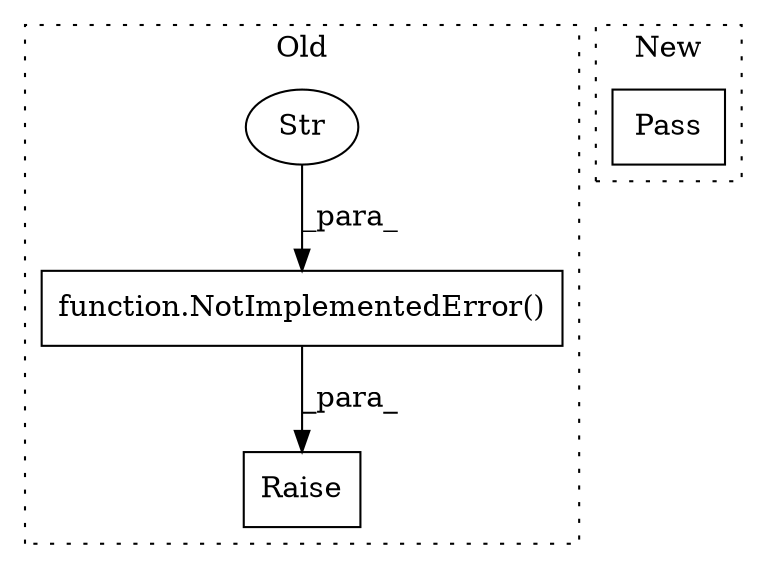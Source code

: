 digraph G {
subgraph cluster0 {
1 [label="function.NotImplementedError()" a="75" s="424,499" l="20,11" shape="box"];
3 [label="Raise" a="91" s="404" l="6" shape="box"];
4 [label="Str" a="66" s="444" l="55" shape="ellipse"];
label = "Old";
style="dotted";
}
subgraph cluster1 {
2 [label="Pass" a="62" s="408" l="4" shape="box"];
label = "New";
style="dotted";
}
1 -> 3 [label="_para_"];
4 -> 1 [label="_para_"];
}